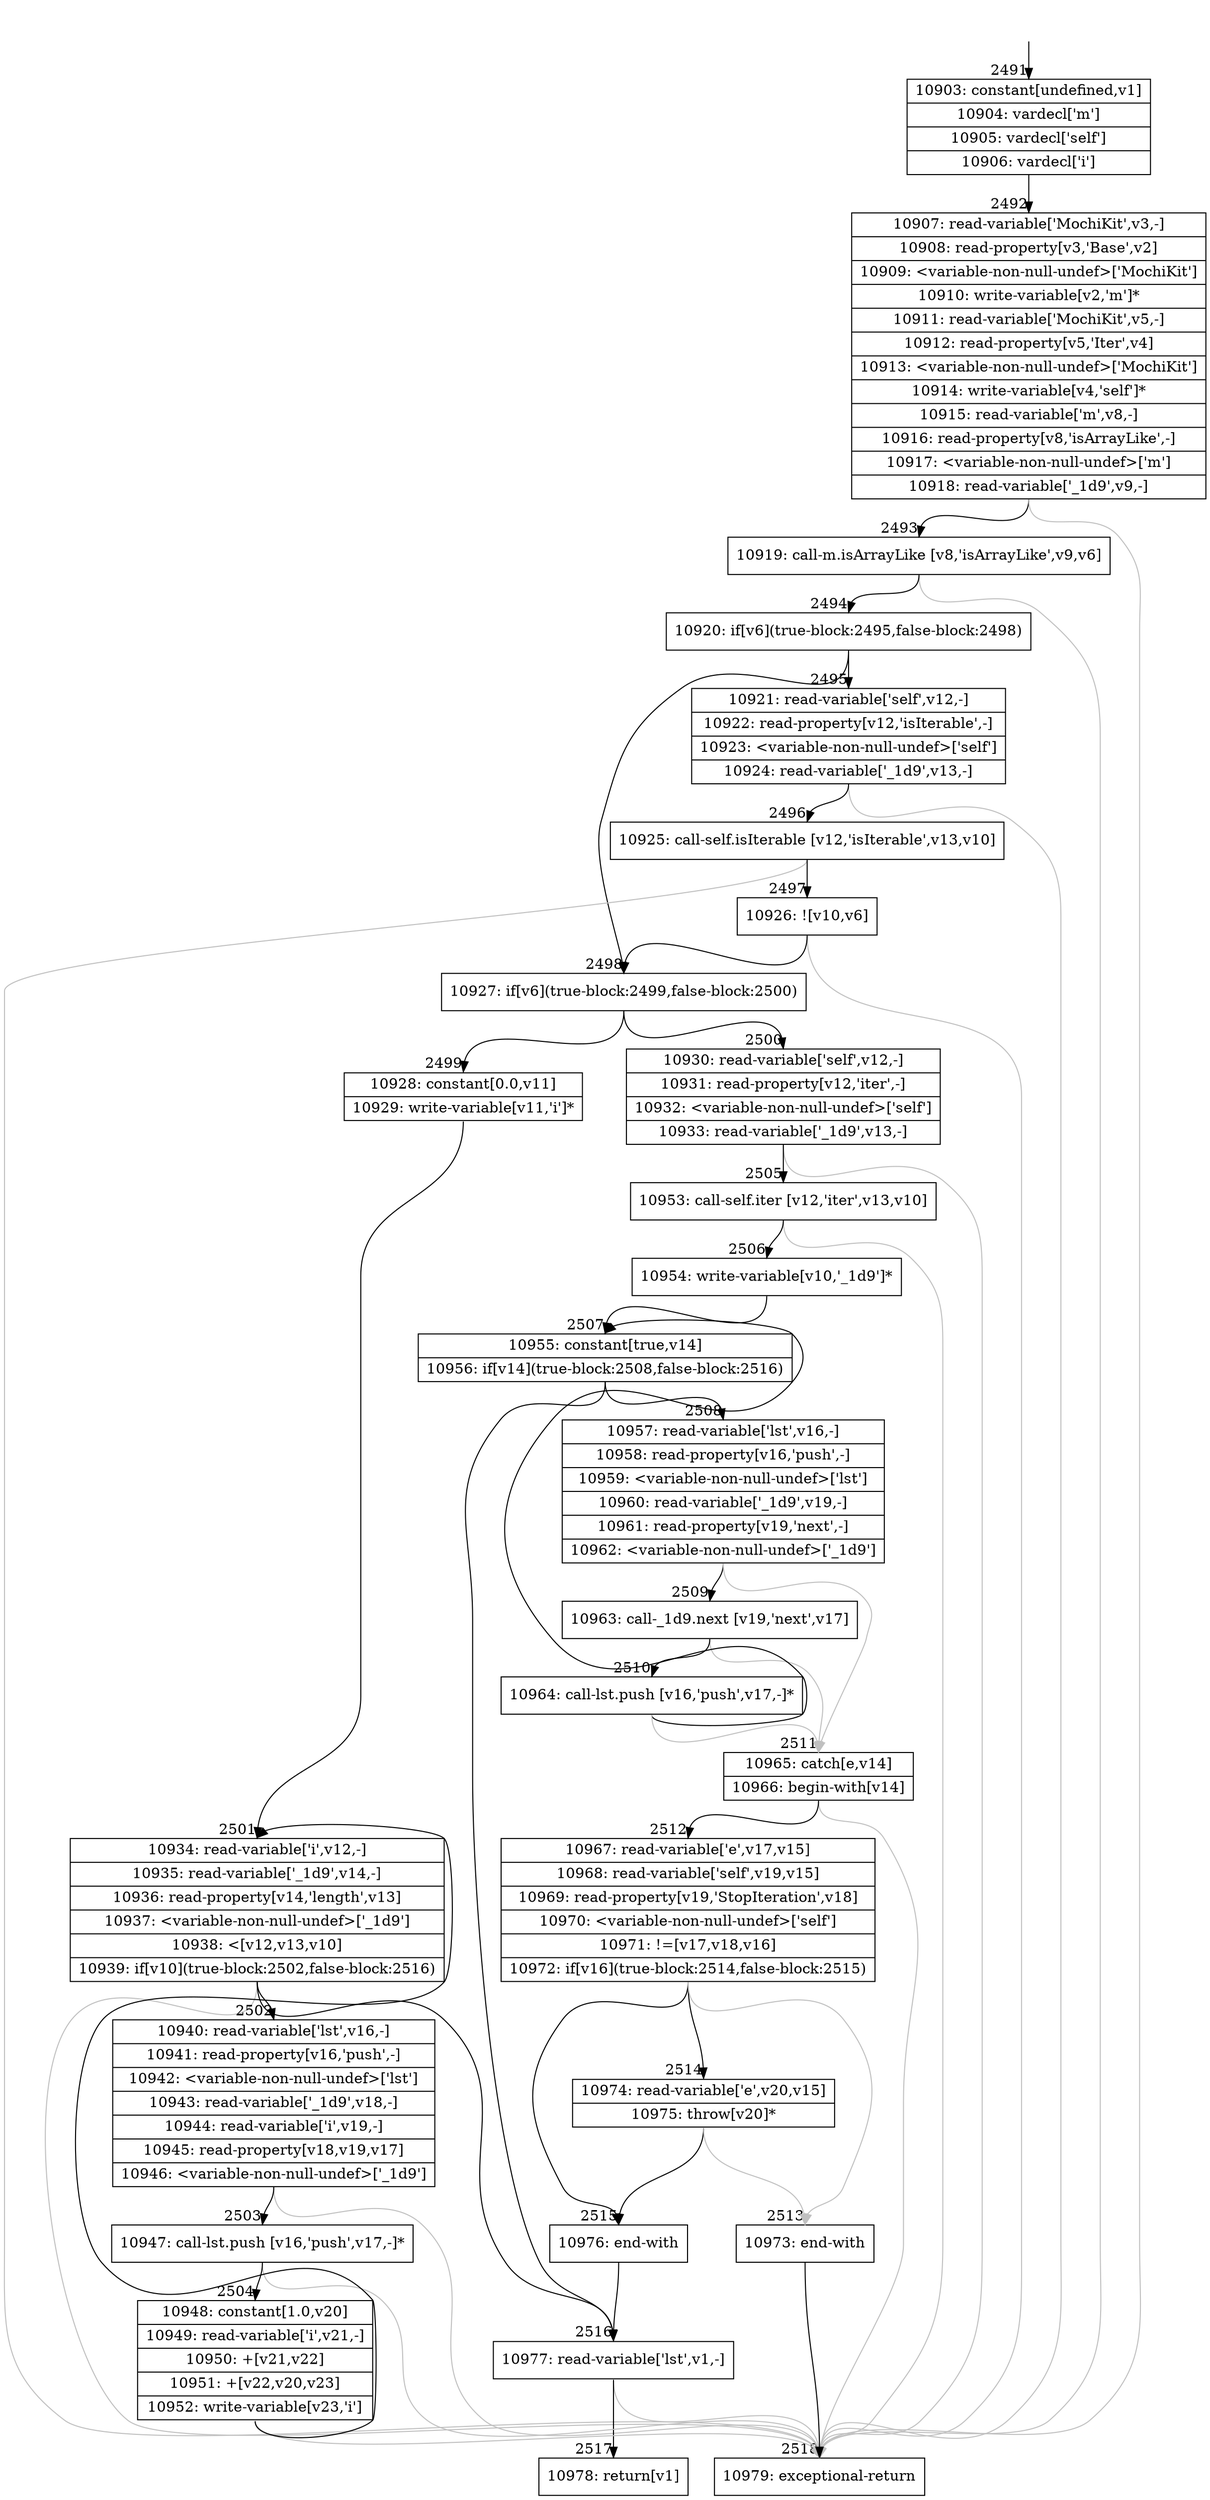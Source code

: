 digraph {
rankdir="TD"
BB_entry187[shape=none,label=""];
BB_entry187 -> BB2491 [tailport=s, headport=n, headlabel="    2491"]
BB2491 [shape=record label="{10903: constant[undefined,v1]|10904: vardecl['m']|10905: vardecl['self']|10906: vardecl['i']}" ] 
BB2491 -> BB2492 [tailport=s, headport=n, headlabel="      2492"]
BB2492 [shape=record label="{10907: read-variable['MochiKit',v3,-]|10908: read-property[v3,'Base',v2]|10909: \<variable-non-null-undef\>['MochiKit']|10910: write-variable[v2,'m']*|10911: read-variable['MochiKit',v5,-]|10912: read-property[v5,'Iter',v4]|10913: \<variable-non-null-undef\>['MochiKit']|10914: write-variable[v4,'self']*|10915: read-variable['m',v8,-]|10916: read-property[v8,'isArrayLike',-]|10917: \<variable-non-null-undef\>['m']|10918: read-variable['_1d9',v9,-]}" ] 
BB2492 -> BB2493 [tailport=s, headport=n, headlabel="      2493"]
BB2492 -> BB2518 [tailport=s, headport=n, color=gray, headlabel="      2518"]
BB2493 [shape=record label="{10919: call-m.isArrayLike [v8,'isArrayLike',v9,v6]}" ] 
BB2493 -> BB2494 [tailport=s, headport=n, headlabel="      2494"]
BB2493 -> BB2518 [tailport=s, headport=n, color=gray]
BB2494 [shape=record label="{10920: if[v6](true-block:2495,false-block:2498)}" ] 
BB2494 -> BB2498 [tailport=s, headport=n, headlabel="      2498"]
BB2494 -> BB2495 [tailport=s, headport=n, headlabel="      2495"]
BB2495 [shape=record label="{10921: read-variable['self',v12,-]|10922: read-property[v12,'isIterable',-]|10923: \<variable-non-null-undef\>['self']|10924: read-variable['_1d9',v13,-]}" ] 
BB2495 -> BB2496 [tailport=s, headport=n, headlabel="      2496"]
BB2495 -> BB2518 [tailport=s, headport=n, color=gray]
BB2496 [shape=record label="{10925: call-self.isIterable [v12,'isIterable',v13,v10]}" ] 
BB2496 -> BB2497 [tailport=s, headport=n, headlabel="      2497"]
BB2496 -> BB2518 [tailport=s, headport=n, color=gray]
BB2497 [shape=record label="{10926: ![v10,v6]}" ] 
BB2497 -> BB2498 [tailport=s, headport=n]
BB2497 -> BB2518 [tailport=s, headport=n, color=gray]
BB2498 [shape=record label="{10927: if[v6](true-block:2499,false-block:2500)}" ] 
BB2498 -> BB2499 [tailport=s, headport=n, headlabel="      2499"]
BB2498 -> BB2500 [tailport=s, headport=n, headlabel="      2500"]
BB2499 [shape=record label="{10928: constant[0.0,v11]|10929: write-variable[v11,'i']*}" ] 
BB2499 -> BB2501 [tailport=s, headport=n, headlabel="      2501"]
BB2500 [shape=record label="{10930: read-variable['self',v12,-]|10931: read-property[v12,'iter',-]|10932: \<variable-non-null-undef\>['self']|10933: read-variable['_1d9',v13,-]}" ] 
BB2500 -> BB2505 [tailport=s, headport=n, headlabel="      2505"]
BB2500 -> BB2518 [tailport=s, headport=n, color=gray]
BB2501 [shape=record label="{10934: read-variable['i',v12,-]|10935: read-variable['_1d9',v14,-]|10936: read-property[v14,'length',v13]|10937: \<variable-non-null-undef\>['_1d9']|10938: \<[v12,v13,v10]|10939: if[v10](true-block:2502,false-block:2516)}" ] 
BB2501 -> BB2502 [tailport=s, headport=n, headlabel="      2502"]
BB2501 -> BB2516 [tailport=s, headport=n, headlabel="      2516"]
BB2501 -> BB2518 [tailport=s, headport=n, color=gray]
BB2502 [shape=record label="{10940: read-variable['lst',v16,-]|10941: read-property[v16,'push',-]|10942: \<variable-non-null-undef\>['lst']|10943: read-variable['_1d9',v18,-]|10944: read-variable['i',v19,-]|10945: read-property[v18,v19,v17]|10946: \<variable-non-null-undef\>['_1d9']}" ] 
BB2502 -> BB2503 [tailport=s, headport=n, headlabel="      2503"]
BB2502 -> BB2518 [tailport=s, headport=n, color=gray]
BB2503 [shape=record label="{10947: call-lst.push [v16,'push',v17,-]*}" ] 
BB2503 -> BB2504 [tailport=s, headport=n, headlabel="      2504"]
BB2503 -> BB2518 [tailport=s, headport=n, color=gray]
BB2504 [shape=record label="{10948: constant[1.0,v20]|10949: read-variable['i',v21,-]|10950: +[v21,v22]|10951: +[v22,v20,v23]|10952: write-variable[v23,'i']}" ] 
BB2504 -> BB2501 [tailport=s, headport=n]
BB2504 -> BB2518 [tailport=s, headport=n, color=gray]
BB2505 [shape=record label="{10953: call-self.iter [v12,'iter',v13,v10]}" ] 
BB2505 -> BB2506 [tailport=s, headport=n, headlabel="      2506"]
BB2505 -> BB2518 [tailport=s, headport=n, color=gray]
BB2506 [shape=record label="{10954: write-variable[v10,'_1d9']*}" ] 
BB2506 -> BB2507 [tailport=s, headport=n, headlabel="      2507"]
BB2507 [shape=record label="{10955: constant[true,v14]|10956: if[v14](true-block:2508,false-block:2516)}" ] 
BB2507 -> BB2508 [tailport=s, headport=n, headlabel="      2508"]
BB2507 -> BB2516 [tailport=s, headport=n]
BB2508 [shape=record label="{10957: read-variable['lst',v16,-]|10958: read-property[v16,'push',-]|10959: \<variable-non-null-undef\>['lst']|10960: read-variable['_1d9',v19,-]|10961: read-property[v19,'next',-]|10962: \<variable-non-null-undef\>['_1d9']}" ] 
BB2508 -> BB2509 [tailport=s, headport=n, headlabel="      2509"]
BB2508 -> BB2511 [tailport=s, headport=n, color=gray, headlabel="      2511"]
BB2509 [shape=record label="{10963: call-_1d9.next [v19,'next',v17]}" ] 
BB2509 -> BB2510 [tailport=s, headport=n, headlabel="      2510"]
BB2509 -> BB2511 [tailport=s, headport=n, color=gray]
BB2510 [shape=record label="{10964: call-lst.push [v16,'push',v17,-]*}" ] 
BB2510 -> BB2507 [tailport=s, headport=n]
BB2510 -> BB2511 [tailport=s, headport=n, color=gray]
BB2511 [shape=record label="{10965: catch[e,v14]|10966: begin-with[v14]}" ] 
BB2511 -> BB2512 [tailport=s, headport=n, headlabel="      2512"]
BB2511 -> BB2518 [tailport=s, headport=n, color=gray]
BB2512 [shape=record label="{10967: read-variable['e',v17,v15]|10968: read-variable['self',v19,v15]|10969: read-property[v19,'StopIteration',v18]|10970: \<variable-non-null-undef\>['self']|10971: !=[v17,v18,v16]|10972: if[v16](true-block:2514,false-block:2515)}" ] 
BB2512 -> BB2514 [tailport=s, headport=n, headlabel="      2514"]
BB2512 -> BB2515 [tailport=s, headport=n, headlabel="      2515"]
BB2512 -> BB2513 [tailport=s, headport=n, color=gray, headlabel="      2513"]
BB2513 [shape=record label="{10973: end-with}" ] 
BB2513 -> BB2518 [tailport=s, headport=n]
BB2514 [shape=record label="{10974: read-variable['e',v20,v15]|10975: throw[v20]*}" ] 
BB2514 -> BB2515 [tailport=s, headport=n]
BB2514 -> BB2513 [tailport=s, headport=n, color=gray]
BB2515 [shape=record label="{10976: end-with}" ] 
BB2515 -> BB2516 [tailport=s, headport=n]
BB2516 [shape=record label="{10977: read-variable['lst',v1,-]}" ] 
BB2516 -> BB2517 [tailport=s, headport=n, headlabel="      2517"]
BB2516 -> BB2518 [tailport=s, headport=n, color=gray]
BB2517 [shape=record label="{10978: return[v1]}" ] 
BB2518 [shape=record label="{10979: exceptional-return}" ] 
//#$~ 1580
}
